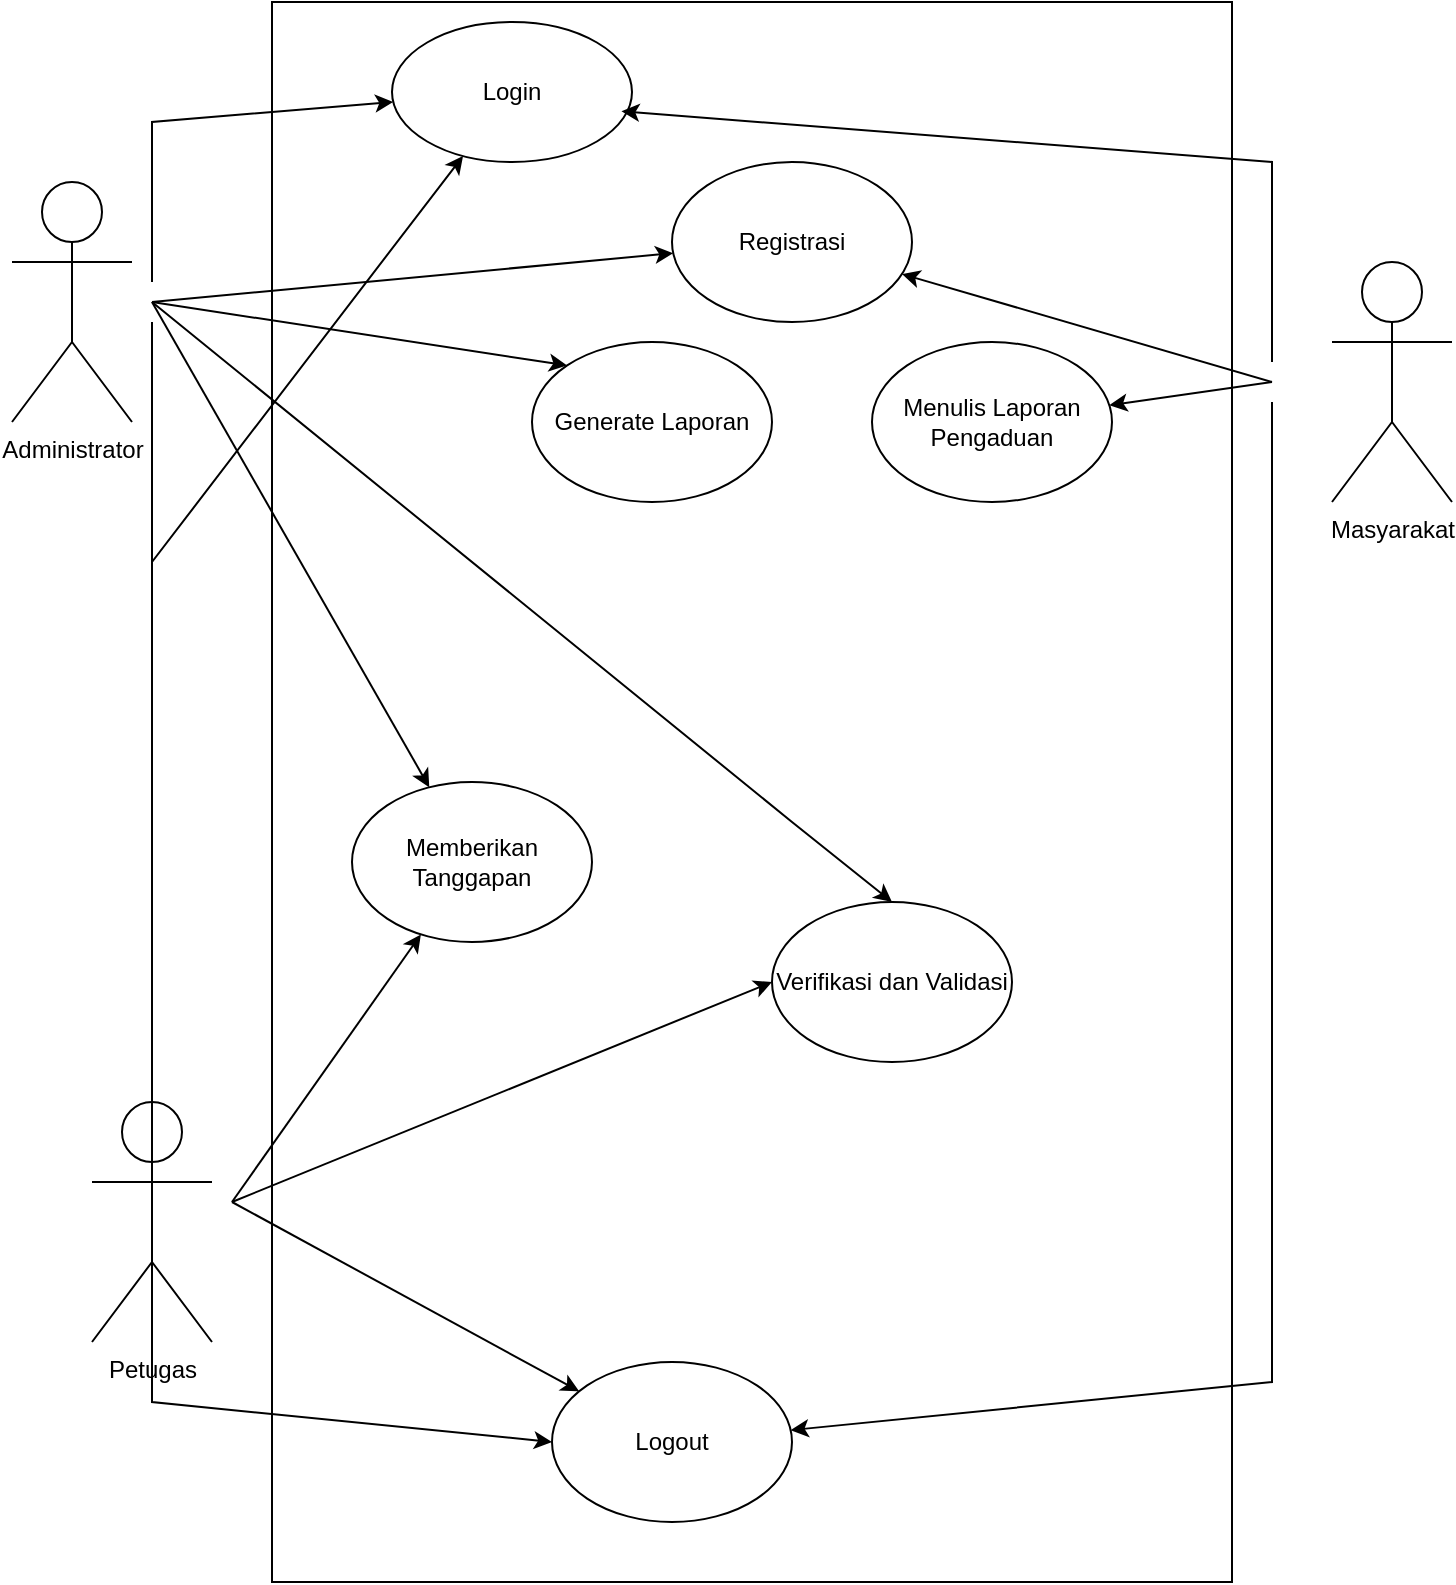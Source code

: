 <mxfile version="26.2.10">
  <diagram name="Page-1" id="ep9xf2bVhDXRMbr5kKJy">
    <mxGraphModel dx="1457" dy="775" grid="1" gridSize="10" guides="1" tooltips="1" connect="1" arrows="1" fold="1" page="1" pageScale="1" pageWidth="827" pageHeight="1169" math="0" shadow="0">
      <root>
        <mxCell id="0" />
        <mxCell id="1" parent="0" />
        <mxCell id="f_fovyv4S3yIdDOabV-E-2" value="Administrator" style="shape=umlActor;verticalLabelPosition=bottom;verticalAlign=top;html=1;outlineConnect=0;fillColor=none;" vertex="1" parent="1">
          <mxGeometry x="50" y="130" width="60" height="120" as="geometry" />
        </mxCell>
        <mxCell id="f_fovyv4S3yIdDOabV-E-5" value="Petugas" style="shape=umlActor;verticalLabelPosition=bottom;verticalAlign=top;html=1;outlineConnect=0;fillColor=none;" vertex="1" parent="1">
          <mxGeometry x="90" y="590" width="60" height="120" as="geometry" />
        </mxCell>
        <mxCell id="f_fovyv4S3yIdDOabV-E-6" value="Masyarakat" style="shape=umlActor;verticalLabelPosition=bottom;verticalAlign=top;html=1;outlineConnect=0;fillColor=none;" vertex="1" parent="1">
          <mxGeometry x="710" y="170" width="60" height="120" as="geometry" />
        </mxCell>
        <mxCell id="f_fovyv4S3yIdDOabV-E-10" value="" style="rounded=0;whiteSpace=wrap;html=1;fillColor=none;" vertex="1" parent="1">
          <mxGeometry x="180" y="40" width="480" height="790" as="geometry" />
        </mxCell>
        <mxCell id="f_fovyv4S3yIdDOabV-E-11" value="Login" style="ellipse;whiteSpace=wrap;html=1;fillColor=none;" vertex="1" parent="1">
          <mxGeometry x="240" y="50" width="120" height="70" as="geometry" />
        </mxCell>
        <mxCell id="f_fovyv4S3yIdDOabV-E-15" value="Logout" style="ellipse;whiteSpace=wrap;html=1;fillColor=none;" vertex="1" parent="1">
          <mxGeometry x="320" y="720" width="120" height="80" as="geometry" />
        </mxCell>
        <mxCell id="f_fovyv4S3yIdDOabV-E-21" value="Registrasi" style="ellipse;whiteSpace=wrap;html=1;fillColor=none;" vertex="1" parent="1">
          <mxGeometry x="380" y="120" width="120" height="80" as="geometry" />
        </mxCell>
        <mxCell id="f_fovyv4S3yIdDOabV-E-22" value="Menulis Laporan Pengaduan&lt;span style=&quot;color: rgba(0, 0, 0, 0); font-family: monospace; font-size: 0px; text-align: start; text-wrap-mode: nowrap;&quot;&gt;%3CmxGraphModel%3E%3Croot%3E%3CmxCell%20id%3D%220%22%2F%3E%3CmxCell%20id%3D%221%22%20parent%3D%220%22%2F%3E%3CmxCell%20id%3D%222%22%20value%3D%22Registrasi%22%20style%3D%22ellipse%3BwhiteSpace%3Dwrap%3Bhtml%3D1%3B%22%20vertex%3D%221%22%20parent%3D%221%22%3E%3CmxGeometry%20x%3D%22250%22%20y%3D%22170%22%20width%3D%22120%22%20height%3D%2280%22%20as%3D%22geometry%22%2F%3E%3C%2FmxCell%3E%3C%2Froot%3E%3C%2FmxGraphModel%3E&lt;/span&gt;" style="ellipse;whiteSpace=wrap;html=1;fillColor=none;" vertex="1" parent="1">
          <mxGeometry x="480" y="210" width="120" height="80" as="geometry" />
        </mxCell>
        <mxCell id="f_fovyv4S3yIdDOabV-E-23" value="Verifikasi dan Validasi" style="ellipse;whiteSpace=wrap;html=1;fillColor=none;" vertex="1" parent="1">
          <mxGeometry x="430" y="490" width="120" height="80" as="geometry" />
        </mxCell>
        <mxCell id="f_fovyv4S3yIdDOabV-E-24" value="Memberikan Tanggapan" style="ellipse;whiteSpace=wrap;html=1;fillColor=none;" vertex="1" parent="1">
          <mxGeometry x="220" y="430" width="120" height="80" as="geometry" />
        </mxCell>
        <mxCell id="f_fovyv4S3yIdDOabV-E-25" value="Generate Laporan" style="ellipse;whiteSpace=wrap;html=1;fillColor=none;" vertex="1" parent="1">
          <mxGeometry x="310" y="210" width="120" height="80" as="geometry" />
        </mxCell>
        <mxCell id="f_fovyv4S3yIdDOabV-E-41" value="" style="endArrow=classic;html=1;rounded=0;" edge="1" parent="1" target="f_fovyv4S3yIdDOabV-E-11">
          <mxGeometry width="50" height="50" relative="1" as="geometry">
            <mxPoint x="120" y="180" as="sourcePoint" />
            <mxPoint x="250" y="190" as="targetPoint" />
            <Array as="points">
              <mxPoint x="120" y="100" />
            </Array>
          </mxGeometry>
        </mxCell>
        <mxCell id="f_fovyv4S3yIdDOabV-E-42" value="" style="endArrow=classic;html=1;rounded=0;entryX=0;entryY=0.5;entryDx=0;entryDy=0;" edge="1" parent="1" target="f_fovyv4S3yIdDOabV-E-15">
          <mxGeometry width="50" height="50" relative="1" as="geometry">
            <mxPoint x="120" y="200" as="sourcePoint" />
            <mxPoint x="530" y="360" as="targetPoint" />
            <Array as="points">
              <mxPoint x="120" y="740" />
            </Array>
          </mxGeometry>
        </mxCell>
        <mxCell id="f_fovyv4S3yIdDOabV-E-43" value="" style="endArrow=classic;html=1;rounded=0;entryX=0;entryY=0;entryDx=0;entryDy=0;" edge="1" parent="1" target="f_fovyv4S3yIdDOabV-E-25">
          <mxGeometry width="50" height="50" relative="1" as="geometry">
            <mxPoint x="120" y="190" as="sourcePoint" />
            <mxPoint x="20" y="360" as="targetPoint" />
          </mxGeometry>
        </mxCell>
        <mxCell id="f_fovyv4S3yIdDOabV-E-44" value="" style="endArrow=classic;html=1;rounded=0;" edge="1" parent="1" target="f_fovyv4S3yIdDOabV-E-24">
          <mxGeometry width="50" height="50" relative="1" as="geometry">
            <mxPoint x="120" y="190" as="sourcePoint" />
            <mxPoint x="20" y="360" as="targetPoint" />
          </mxGeometry>
        </mxCell>
        <mxCell id="f_fovyv4S3yIdDOabV-E-45" value="" style="endArrow=classic;html=1;rounded=0;entryX=0.5;entryY=0;entryDx=0;entryDy=0;" edge="1" parent="1" target="f_fovyv4S3yIdDOabV-E-23">
          <mxGeometry width="50" height="50" relative="1" as="geometry">
            <mxPoint x="120" y="190" as="sourcePoint" />
            <mxPoint x="170" y="330" as="targetPoint" />
            <Array as="points">
              <mxPoint x="440" y="450" />
            </Array>
          </mxGeometry>
        </mxCell>
        <mxCell id="f_fovyv4S3yIdDOabV-E-46" value="" style="endArrow=classic;html=1;rounded=0;" edge="1" parent="1" target="f_fovyv4S3yIdDOabV-E-21">
          <mxGeometry width="50" height="50" relative="1" as="geometry">
            <mxPoint x="120" y="190" as="sourcePoint" />
            <mxPoint x="80" y="370" as="targetPoint" />
          </mxGeometry>
        </mxCell>
        <mxCell id="f_fovyv4S3yIdDOabV-E-47" value="" style="endArrow=classic;html=1;rounded=0;entryX=0;entryY=0.5;entryDx=0;entryDy=0;" edge="1" parent="1" target="f_fovyv4S3yIdDOabV-E-23">
          <mxGeometry width="50" height="50" relative="1" as="geometry">
            <mxPoint x="160" y="640" as="sourcePoint" />
            <mxPoint x="290" y="530" as="targetPoint" />
          </mxGeometry>
        </mxCell>
        <mxCell id="f_fovyv4S3yIdDOabV-E-48" value="" style="endArrow=classic;html=1;rounded=0;" edge="1" parent="1" target="f_fovyv4S3yIdDOabV-E-15">
          <mxGeometry width="50" height="50" relative="1" as="geometry">
            <mxPoint x="160" y="640" as="sourcePoint" />
            <mxPoint x="350" y="280" as="targetPoint" />
          </mxGeometry>
        </mxCell>
        <mxCell id="f_fovyv4S3yIdDOabV-E-49" value="" style="endArrow=classic;html=1;rounded=0;" edge="1" parent="1" target="f_fovyv4S3yIdDOabV-E-11">
          <mxGeometry width="50" height="50" relative="1" as="geometry">
            <mxPoint x="120" y="570" as="sourcePoint" />
            <mxPoint x="350" y="280" as="targetPoint" />
            <Array as="points">
              <mxPoint x="120" y="320" />
            </Array>
          </mxGeometry>
        </mxCell>
        <mxCell id="f_fovyv4S3yIdDOabV-E-50" value="" style="endArrow=classic;html=1;rounded=0;" edge="1" parent="1" target="f_fovyv4S3yIdDOabV-E-22">
          <mxGeometry width="50" height="50" relative="1" as="geometry">
            <mxPoint x="680" y="230" as="sourcePoint" />
            <mxPoint x="350" y="280" as="targetPoint" />
          </mxGeometry>
        </mxCell>
        <mxCell id="f_fovyv4S3yIdDOabV-E-51" value="" style="endArrow=classic;html=1;rounded=0;" edge="1" parent="1" target="f_fovyv4S3yIdDOabV-E-21">
          <mxGeometry width="50" height="50" relative="1" as="geometry">
            <mxPoint x="680" y="230" as="sourcePoint" />
            <mxPoint x="350" y="280" as="targetPoint" />
          </mxGeometry>
        </mxCell>
        <mxCell id="f_fovyv4S3yIdDOabV-E-52" value="" style="endArrow=classic;html=1;rounded=0;" edge="1" parent="1" target="f_fovyv4S3yIdDOabV-E-15">
          <mxGeometry width="50" height="50" relative="1" as="geometry">
            <mxPoint x="680" y="240" as="sourcePoint" />
            <mxPoint x="350" y="280" as="targetPoint" />
            <Array as="points">
              <mxPoint x="680" y="500" />
              <mxPoint x="680" y="730" />
            </Array>
          </mxGeometry>
        </mxCell>
        <mxCell id="f_fovyv4S3yIdDOabV-E-53" value="" style="endArrow=classic;html=1;rounded=0;entryX=0.956;entryY=0.638;entryDx=0;entryDy=0;entryPerimeter=0;" edge="1" parent="1" target="f_fovyv4S3yIdDOabV-E-11">
          <mxGeometry width="50" height="50" relative="1" as="geometry">
            <mxPoint x="680" y="220" as="sourcePoint" />
            <mxPoint x="350" y="280" as="targetPoint" />
            <Array as="points">
              <mxPoint x="680" y="120" />
            </Array>
          </mxGeometry>
        </mxCell>
        <mxCell id="f_fovyv4S3yIdDOabV-E-56" value="" style="endArrow=classic;html=1;rounded=0;" edge="1" parent="1" target="f_fovyv4S3yIdDOabV-E-24">
          <mxGeometry width="50" height="50" relative="1" as="geometry">
            <mxPoint x="160" y="640" as="sourcePoint" />
            <mxPoint x="350" y="420" as="targetPoint" />
          </mxGeometry>
        </mxCell>
      </root>
    </mxGraphModel>
  </diagram>
</mxfile>
